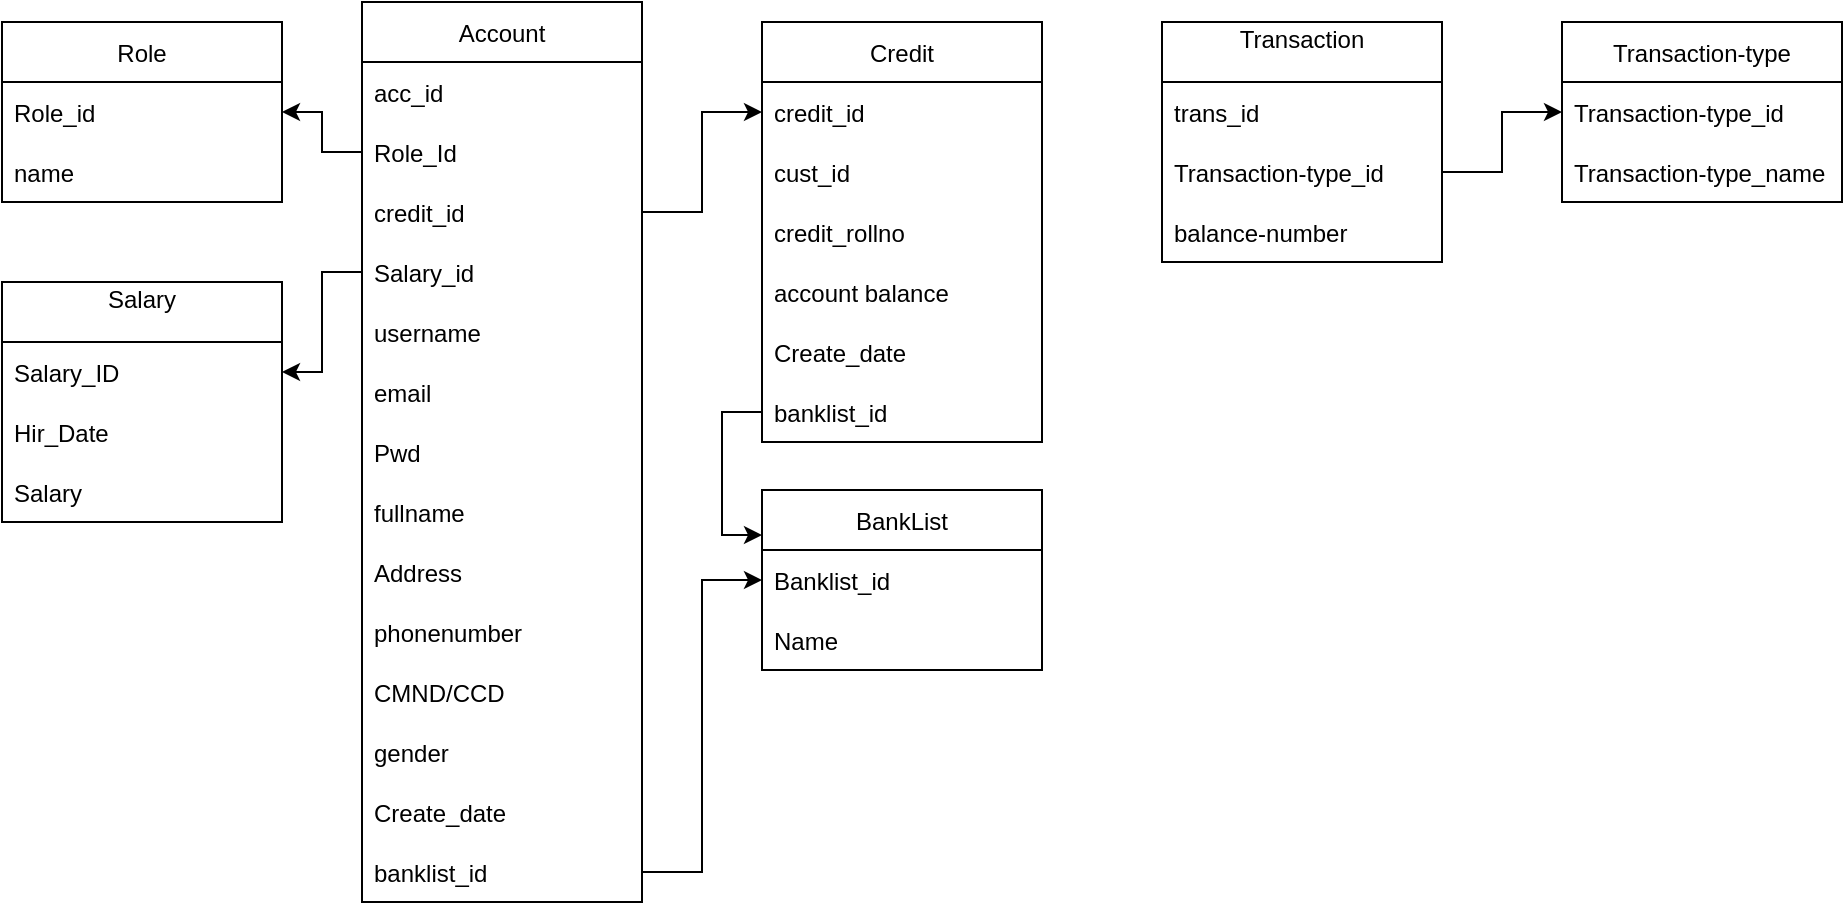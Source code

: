 <mxfile version="20.2.8" type="google"><diagram id="x7tYOMw7uWY8E-J69on5" name="Page-1"><mxGraphModel grid="1" page="1" gridSize="10" guides="1" tooltips="1" connect="1" arrows="1" fold="1" pageScale="1" pageWidth="1169" pageHeight="827" math="0" shadow="0"><root><mxCell id="0"/><mxCell id="1" parent="0"/><mxCell id="EeciSKCV7-teeyrTP9AA-1" value="Role" style="swimlane;fontStyle=0;childLayout=stackLayout;horizontal=1;startSize=30;horizontalStack=0;resizeParent=1;resizeParentMax=0;resizeLast=0;collapsible=1;marginBottom=0;" vertex="1" parent="1"><mxGeometry x="20" y="60" width="140" height="90" as="geometry"/></mxCell><mxCell id="EeciSKCV7-teeyrTP9AA-2" value="Role_id" style="text;strokeColor=none;fillColor=none;align=left;verticalAlign=middle;spacingLeft=4;spacingRight=4;overflow=hidden;points=[[0,0.5],[1,0.5]];portConstraint=eastwest;rotatable=0;" vertex="1" parent="EeciSKCV7-teeyrTP9AA-1"><mxGeometry y="30" width="140" height="30" as="geometry"/></mxCell><mxCell id="EeciSKCV7-teeyrTP9AA-3" value="name" style="text;strokeColor=none;fillColor=none;align=left;verticalAlign=middle;spacingLeft=4;spacingRight=4;overflow=hidden;points=[[0,0.5],[1,0.5]];portConstraint=eastwest;rotatable=0;" vertex="1" parent="EeciSKCV7-teeyrTP9AA-1"><mxGeometry y="60" width="140" height="30" as="geometry"/></mxCell><mxCell id="EeciSKCV7-teeyrTP9AA-5" value="Account" style="swimlane;fontStyle=0;childLayout=stackLayout;horizontal=1;startSize=30;horizontalStack=0;resizeParent=1;resizeParentMax=0;resizeLast=0;collapsible=1;marginBottom=0;" vertex="1" parent="1"><mxGeometry x="200" y="50" width="140" height="450" as="geometry"/></mxCell><mxCell id="EeciSKCV7-teeyrTP9AA-6" value="acc_id" style="text;strokeColor=none;fillColor=none;align=left;verticalAlign=middle;spacingLeft=4;spacingRight=4;overflow=hidden;points=[[0,0.5],[1,0.5]];portConstraint=eastwest;rotatable=0;" vertex="1" parent="EeciSKCV7-teeyrTP9AA-5"><mxGeometry y="30" width="140" height="30" as="geometry"/></mxCell><mxCell id="EeciSKCV7-teeyrTP9AA-18" value="Role_Id" style="text;strokeColor=none;fillColor=none;align=left;verticalAlign=middle;spacingLeft=4;spacingRight=4;overflow=hidden;points=[[0,0.5],[1,0.5]];portConstraint=eastwest;rotatable=0;" vertex="1" parent="EeciSKCV7-teeyrTP9AA-5"><mxGeometry y="60" width="140" height="30" as="geometry"/></mxCell><mxCell id="EeciSKCV7-teeyrTP9AA-84" value="credit_id" style="text;strokeColor=none;fillColor=none;align=left;verticalAlign=middle;spacingLeft=4;spacingRight=4;overflow=hidden;points=[[0,0.5],[1,0.5]];portConstraint=eastwest;rotatable=0;" vertex="1" parent="EeciSKCV7-teeyrTP9AA-5"><mxGeometry y="90" width="140" height="30" as="geometry"/></mxCell><mxCell id="EeciSKCV7-teeyrTP9AA-90" value="Salary_id" style="text;strokeColor=none;fillColor=none;align=left;verticalAlign=middle;spacingLeft=4;spacingRight=4;overflow=hidden;points=[[0,0.5],[1,0.5]];portConstraint=eastwest;rotatable=0;" vertex="1" parent="EeciSKCV7-teeyrTP9AA-5"><mxGeometry y="120" width="140" height="30" as="geometry"/></mxCell><mxCell id="EeciSKCV7-teeyrTP9AA-7" value="username" style="text;strokeColor=none;fillColor=none;align=left;verticalAlign=middle;spacingLeft=4;spacingRight=4;overflow=hidden;points=[[0,0.5],[1,0.5]];portConstraint=eastwest;rotatable=0;" vertex="1" parent="EeciSKCV7-teeyrTP9AA-5"><mxGeometry y="150" width="140" height="30" as="geometry"/></mxCell><mxCell id="EeciSKCV7-teeyrTP9AA-8" value="email" style="text;strokeColor=none;fillColor=none;align=left;verticalAlign=middle;spacingLeft=4;spacingRight=4;overflow=hidden;points=[[0,0.5],[1,0.5]];portConstraint=eastwest;rotatable=0;" vertex="1" parent="EeciSKCV7-teeyrTP9AA-5"><mxGeometry y="180" width="140" height="30" as="geometry"/></mxCell><mxCell id="EeciSKCV7-teeyrTP9AA-32" value="Pwd" style="text;strokeColor=none;fillColor=none;align=left;verticalAlign=middle;spacingLeft=4;spacingRight=4;overflow=hidden;points=[[0,0.5],[1,0.5]];portConstraint=eastwest;rotatable=0;" vertex="1" parent="EeciSKCV7-teeyrTP9AA-5"><mxGeometry y="210" width="140" height="30" as="geometry"/></mxCell><mxCell id="EeciSKCV7-teeyrTP9AA-41" value="fullname" style="text;strokeColor=none;fillColor=none;align=left;verticalAlign=middle;spacingLeft=4;spacingRight=4;overflow=hidden;points=[[0,0.5],[1,0.5]];portConstraint=eastwest;rotatable=0;" vertex="1" parent="EeciSKCV7-teeyrTP9AA-5"><mxGeometry y="240" width="140" height="30" as="geometry"/></mxCell><mxCell id="EeciSKCV7-teeyrTP9AA-42" value="Address" style="text;strokeColor=none;fillColor=none;align=left;verticalAlign=middle;spacingLeft=4;spacingRight=4;overflow=hidden;points=[[0,0.5],[1,0.5]];portConstraint=eastwest;rotatable=0;" vertex="1" parent="EeciSKCV7-teeyrTP9AA-5"><mxGeometry y="270" width="140" height="30" as="geometry"/></mxCell><mxCell id="EeciSKCV7-teeyrTP9AA-43" value="phonenumber" style="text;strokeColor=none;fillColor=none;align=left;verticalAlign=middle;spacingLeft=4;spacingRight=4;overflow=hidden;points=[[0,0.5],[1,0.5]];portConstraint=eastwest;rotatable=0;" vertex="1" parent="EeciSKCV7-teeyrTP9AA-5"><mxGeometry y="300" width="140" height="30" as="geometry"/></mxCell><mxCell id="EeciSKCV7-teeyrTP9AA-44" value="CMND/CCD" style="text;strokeColor=none;fillColor=none;align=left;verticalAlign=middle;spacingLeft=4;spacingRight=4;overflow=hidden;points=[[0,0.5],[1,0.5]];portConstraint=eastwest;rotatable=0;" vertex="1" parent="EeciSKCV7-teeyrTP9AA-5"><mxGeometry y="330" width="140" height="30" as="geometry"/></mxCell><mxCell id="EeciSKCV7-teeyrTP9AA-46" value="gender" style="text;strokeColor=none;fillColor=none;align=left;verticalAlign=middle;spacingLeft=4;spacingRight=4;overflow=hidden;points=[[0,0.5],[1,0.5]];portConstraint=eastwest;rotatable=0;" vertex="1" parent="EeciSKCV7-teeyrTP9AA-5"><mxGeometry y="360" width="140" height="30" as="geometry"/></mxCell><mxCell id="EeciSKCV7-teeyrTP9AA-91" value="Create_date" style="text;strokeColor=none;fillColor=none;align=left;verticalAlign=middle;spacingLeft=4;spacingRight=4;overflow=hidden;points=[[0,0.5],[1,0.5]];portConstraint=eastwest;rotatable=0;" vertex="1" parent="EeciSKCV7-teeyrTP9AA-5"><mxGeometry y="390" width="140" height="30" as="geometry"/></mxCell><mxCell id="EeciSKCV7-teeyrTP9AA-100" value="banklist_id" style="text;strokeColor=none;fillColor=none;align=left;verticalAlign=middle;spacingLeft=4;spacingRight=4;overflow=hidden;points=[[0,0.5],[1,0.5]];portConstraint=eastwest;rotatable=0;" vertex="1" parent="EeciSKCV7-teeyrTP9AA-5"><mxGeometry y="420" width="140" height="30" as="geometry"/></mxCell><mxCell id="EeciSKCV7-teeyrTP9AA-14" value="Transaction&#10;" style="swimlane;fontStyle=0;childLayout=stackLayout;horizontal=1;startSize=30;horizontalStack=0;resizeParent=1;resizeParentMax=0;resizeLast=0;collapsible=1;marginBottom=0;" vertex="1" parent="1"><mxGeometry x="600" y="60" width="140" height="120" as="geometry"/></mxCell><mxCell id="EeciSKCV7-teeyrTP9AA-15" value="trans_id" style="text;strokeColor=none;fillColor=none;align=left;verticalAlign=middle;spacingLeft=4;spacingRight=4;overflow=hidden;points=[[0,0.5],[1,0.5]];portConstraint=eastwest;rotatable=0;" vertex="1" parent="EeciSKCV7-teeyrTP9AA-14"><mxGeometry y="30" width="140" height="30" as="geometry"/></mxCell><mxCell id="EeciSKCV7-teeyrTP9AA-16" value="Transaction-type_id" style="text;strokeColor=none;fillColor=none;align=left;verticalAlign=middle;spacingLeft=4;spacingRight=4;overflow=hidden;points=[[0,0.5],[1,0.5]];portConstraint=eastwest;rotatable=0;" vertex="1" parent="EeciSKCV7-teeyrTP9AA-14"><mxGeometry y="60" width="140" height="30" as="geometry"/></mxCell><mxCell id="EeciSKCV7-teeyrTP9AA-17" value="balance-number" style="text;strokeColor=none;fillColor=none;align=left;verticalAlign=middle;spacingLeft=4;spacingRight=4;overflow=hidden;points=[[0,0.5],[1,0.5]];portConstraint=eastwest;rotatable=0;" vertex="1" parent="EeciSKCV7-teeyrTP9AA-14"><mxGeometry y="90" width="140" height="30" as="geometry"/></mxCell><mxCell id="EeciSKCV7-teeyrTP9AA-19" value="Transaction-type" style="swimlane;fontStyle=0;childLayout=stackLayout;horizontal=1;startSize=30;horizontalStack=0;resizeParent=1;resizeParentMax=0;resizeLast=0;collapsible=1;marginBottom=0;" vertex="1" parent="1"><mxGeometry x="800" y="60" width="140" height="90" as="geometry"/></mxCell><mxCell id="EeciSKCV7-teeyrTP9AA-20" value="Transaction-type_id" style="text;strokeColor=none;fillColor=none;align=left;verticalAlign=middle;spacingLeft=4;spacingRight=4;overflow=hidden;points=[[0,0.5],[1,0.5]];portConstraint=eastwest;rotatable=0;" vertex="1" parent="EeciSKCV7-teeyrTP9AA-19"><mxGeometry y="30" width="140" height="30" as="geometry"/></mxCell><mxCell id="EeciSKCV7-teeyrTP9AA-21" value="Transaction-type_name" style="text;strokeColor=none;fillColor=none;align=left;verticalAlign=middle;spacingLeft=4;spacingRight=4;overflow=hidden;points=[[0,0.5],[1,0.5]];portConstraint=eastwest;rotatable=0;" vertex="1" parent="EeciSKCV7-teeyrTP9AA-19"><mxGeometry y="60" width="140" height="30" as="geometry"/></mxCell><mxCell id="EeciSKCV7-teeyrTP9AA-38" value="Salary&#10;" style="swimlane;fontStyle=0;childLayout=stackLayout;horizontal=1;startSize=30;horizontalStack=0;resizeParent=1;resizeParentMax=0;resizeLast=0;collapsible=1;marginBottom=0;" vertex="1" parent="1"><mxGeometry x="20" y="190" width="140" height="120" as="geometry"/></mxCell><mxCell id="EeciSKCV7-teeyrTP9AA-39" value="Salary_ID" style="text;strokeColor=none;fillColor=none;align=left;verticalAlign=middle;spacingLeft=4;spacingRight=4;overflow=hidden;points=[[0,0.5],[1,0.5]];portConstraint=eastwest;rotatable=0;" vertex="1" parent="EeciSKCV7-teeyrTP9AA-38"><mxGeometry y="30" width="140" height="30" as="geometry"/></mxCell><mxCell id="EeciSKCV7-teeyrTP9AA-45" value="Hir_Date" style="text;strokeColor=none;fillColor=none;align=left;verticalAlign=middle;spacingLeft=4;spacingRight=4;overflow=hidden;points=[[0,0.5],[1,0.5]];portConstraint=eastwest;rotatable=0;" vertex="1" parent="EeciSKCV7-teeyrTP9AA-38"><mxGeometry y="60" width="140" height="30" as="geometry"/></mxCell><mxCell id="EeciSKCV7-teeyrTP9AA-47" value="Salary" style="text;strokeColor=none;fillColor=none;align=left;verticalAlign=middle;spacingLeft=4;spacingRight=4;overflow=hidden;points=[[0,0.5],[1,0.5]];portConstraint=eastwest;rotatable=0;" vertex="1" parent="EeciSKCV7-teeyrTP9AA-38"><mxGeometry y="90" width="140" height="30" as="geometry"/></mxCell><mxCell id="EeciSKCV7-teeyrTP9AA-58" value="Credit" style="swimlane;fontStyle=0;childLayout=stackLayout;horizontal=1;startSize=30;horizontalStack=0;resizeParent=1;resizeParentMax=0;resizeLast=0;collapsible=1;marginBottom=0;" vertex="1" parent="1"><mxGeometry x="400" y="60" width="140" height="210" as="geometry"/></mxCell><mxCell id="EeciSKCV7-teeyrTP9AA-59" value="credit_id" style="text;strokeColor=none;fillColor=none;align=left;verticalAlign=middle;spacingLeft=4;spacingRight=4;overflow=hidden;points=[[0,0.5],[1,0.5]];portConstraint=eastwest;rotatable=0;" vertex="1" parent="EeciSKCV7-teeyrTP9AA-58"><mxGeometry y="30" width="140" height="30" as="geometry"/></mxCell><mxCell id="EeciSKCV7-teeyrTP9AA-60" value="cust_id" style="text;strokeColor=none;fillColor=none;align=left;verticalAlign=middle;spacingLeft=4;spacingRight=4;overflow=hidden;points=[[0,0.5],[1,0.5]];portConstraint=eastwest;rotatable=0;" vertex="1" parent="EeciSKCV7-teeyrTP9AA-58"><mxGeometry y="60" width="140" height="30" as="geometry"/></mxCell><mxCell id="EeciSKCV7-teeyrTP9AA-61" value="credit_rollno" style="text;strokeColor=none;fillColor=none;align=left;verticalAlign=middle;spacingLeft=4;spacingRight=4;overflow=hidden;points=[[0,0.5],[1,0.5]];portConstraint=eastwest;rotatable=0;" vertex="1" parent="EeciSKCV7-teeyrTP9AA-58"><mxGeometry y="90" width="140" height="30" as="geometry"/></mxCell><mxCell id="EeciSKCV7-teeyrTP9AA-94" value="account balance" style="text;strokeColor=none;fillColor=none;align=left;verticalAlign=middle;spacingLeft=4;spacingRight=4;overflow=hidden;points=[[0,0.5],[1,0.5]];portConstraint=eastwest;rotatable=0;" vertex="1" parent="EeciSKCV7-teeyrTP9AA-58"><mxGeometry y="120" width="140" height="30" as="geometry"/></mxCell><mxCell id="EeciSKCV7-teeyrTP9AA-95" value="Create_date" style="text;strokeColor=none;fillColor=none;align=left;verticalAlign=middle;spacingLeft=4;spacingRight=4;overflow=hidden;points=[[0,0.5],[1,0.5]];portConstraint=eastwest;rotatable=0;" vertex="1" parent="EeciSKCV7-teeyrTP9AA-58"><mxGeometry y="150" width="140" height="30" as="geometry"/></mxCell><mxCell id="EeciSKCV7-teeyrTP9AA-102" value="banklist_id" style="text;strokeColor=none;fillColor=none;align=left;verticalAlign=middle;spacingLeft=4;spacingRight=4;overflow=hidden;points=[[0,0.5],[1,0.5]];portConstraint=eastwest;rotatable=0;" vertex="1" parent="EeciSKCV7-teeyrTP9AA-58"><mxGeometry y="180" width="140" height="30" as="geometry"/></mxCell><mxCell id="EeciSKCV7-teeyrTP9AA-63" style="edgeStyle=orthogonalEdgeStyle;rounded=0;orthogonalLoop=1;jettySize=auto;html=1;entryX=1;entryY=0.5;entryDx=0;entryDy=0;" edge="1" parent="1" source="EeciSKCV7-teeyrTP9AA-18" target="EeciSKCV7-teeyrTP9AA-2"><mxGeometry relative="1" as="geometry"/></mxCell><mxCell id="EeciSKCV7-teeyrTP9AA-77" style="edgeStyle=orthogonalEdgeStyle;rounded=0;orthogonalLoop=1;jettySize=auto;html=1;exitX=1;exitY=0.5;exitDx=0;exitDy=0;" edge="1" parent="1" source="EeciSKCV7-teeyrTP9AA-16" target="EeciSKCV7-teeyrTP9AA-20"><mxGeometry relative="1" as="geometry"/></mxCell><mxCell id="EeciSKCV7-teeyrTP9AA-92" style="edgeStyle=orthogonalEdgeStyle;rounded=0;orthogonalLoop=1;jettySize=auto;html=1;entryX=1;entryY=0.5;entryDx=0;entryDy=0;" edge="1" parent="1" source="EeciSKCV7-teeyrTP9AA-90" target="EeciSKCV7-teeyrTP9AA-39"><mxGeometry relative="1" as="geometry"/></mxCell><mxCell id="EeciSKCV7-teeyrTP9AA-93" style="edgeStyle=orthogonalEdgeStyle;rounded=0;orthogonalLoop=1;jettySize=auto;html=1;entryX=0;entryY=0.5;entryDx=0;entryDy=0;" edge="1" parent="1" source="EeciSKCV7-teeyrTP9AA-84" target="EeciSKCV7-teeyrTP9AA-59"><mxGeometry relative="1" as="geometry"/></mxCell><mxCell id="EeciSKCV7-teeyrTP9AA-96" value="BankList" style="swimlane;fontStyle=0;childLayout=stackLayout;horizontal=1;startSize=30;horizontalStack=0;resizeParent=1;resizeParentMax=0;resizeLast=0;collapsible=1;marginBottom=0;" vertex="1" parent="1"><mxGeometry x="400" y="294" width="140" height="90" as="geometry"/></mxCell><mxCell id="EeciSKCV7-teeyrTP9AA-97" value="Banklist_id" style="text;strokeColor=none;fillColor=none;align=left;verticalAlign=middle;spacingLeft=4;spacingRight=4;overflow=hidden;points=[[0,0.5],[1,0.5]];portConstraint=eastwest;rotatable=0;" vertex="1" parent="EeciSKCV7-teeyrTP9AA-96"><mxGeometry y="30" width="140" height="30" as="geometry"/></mxCell><mxCell id="EeciSKCV7-teeyrTP9AA-98" value="Name" style="text;strokeColor=none;fillColor=none;align=left;verticalAlign=middle;spacingLeft=4;spacingRight=4;overflow=hidden;points=[[0,0.5],[1,0.5]];portConstraint=eastwest;rotatable=0;" vertex="1" parent="EeciSKCV7-teeyrTP9AA-96"><mxGeometry y="60" width="140" height="30" as="geometry"/></mxCell><mxCell id="EeciSKCV7-teeyrTP9AA-101" style="edgeStyle=orthogonalEdgeStyle;rounded=0;orthogonalLoop=1;jettySize=auto;html=1;entryX=0;entryY=0.5;entryDx=0;entryDy=0;" edge="1" parent="1" source="EeciSKCV7-teeyrTP9AA-100" target="EeciSKCV7-teeyrTP9AA-97"><mxGeometry relative="1" as="geometry"/></mxCell><mxCell id="EeciSKCV7-teeyrTP9AA-104" style="edgeStyle=orthogonalEdgeStyle;rounded=0;orthogonalLoop=1;jettySize=auto;html=1;entryX=0;entryY=0.25;entryDx=0;entryDy=0;" edge="1" parent="1" source="EeciSKCV7-teeyrTP9AA-102" target="EeciSKCV7-teeyrTP9AA-96"><mxGeometry relative="1" as="geometry"/></mxCell></root></mxGraphModel></diagram></mxfile>
